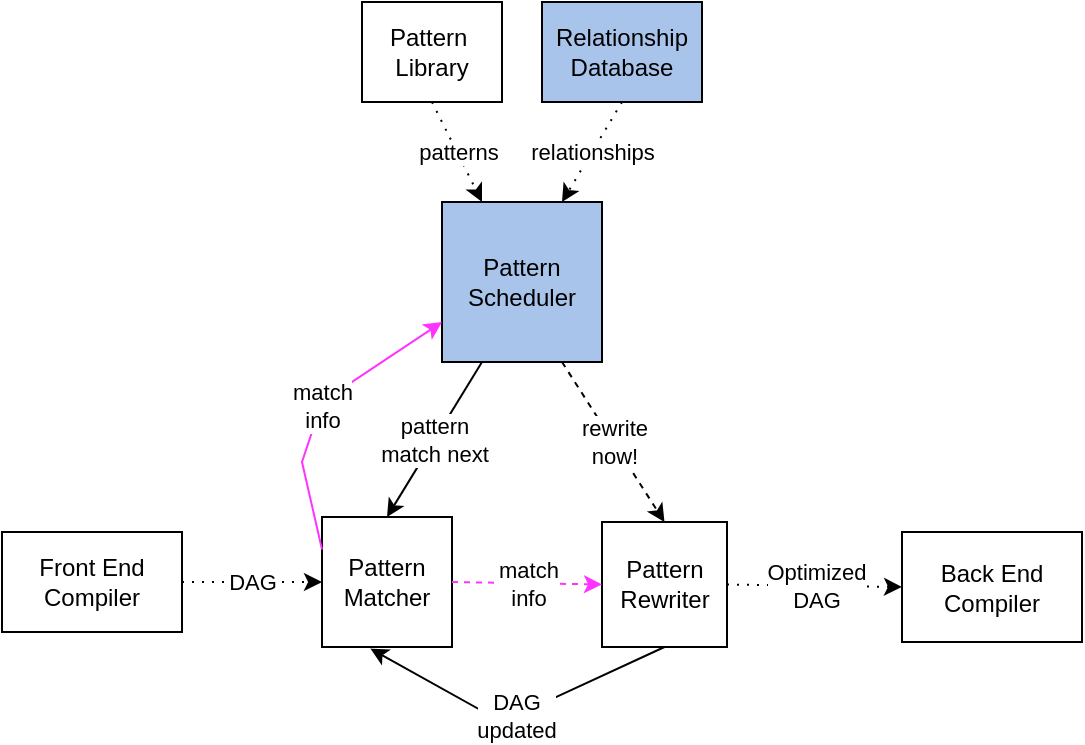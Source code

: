 <mxfile version="21.2.4" type="github">
  <diagram id="C5RBs43oDa-KdzZeNtuy" name="Page-1">
    <mxGraphModel dx="658" dy="466" grid="1" gridSize="10" guides="1" tooltips="1" connect="1" arrows="1" fold="1" page="1" pageScale="1" pageWidth="827" pageHeight="1169" math="0" shadow="0">
      <root>
        <mxCell id="WIyWlLk6GJQsqaUBKTNV-0" />
        <mxCell id="WIyWlLk6GJQsqaUBKTNV-1" parent="WIyWlLk6GJQsqaUBKTNV-0" />
        <mxCell id="UryUVVJRherXfPNVmYFZ-3" value="Pattern&lt;br&gt;Scheduler" style="whiteSpace=wrap;html=1;aspect=fixed;fillColor=#A9C4EB;" parent="WIyWlLk6GJQsqaUBKTNV-1" vertex="1">
          <mxGeometry x="290" y="170" width="80" height="80" as="geometry" />
        </mxCell>
        <mxCell id="UryUVVJRherXfPNVmYFZ-8" value="Front End &lt;br&gt;Compiler" style="rounded=0;whiteSpace=wrap;html=1;" parent="WIyWlLk6GJQsqaUBKTNV-1" vertex="1">
          <mxGeometry x="70" y="335" width="90" height="50" as="geometry" />
        </mxCell>
        <mxCell id="UryUVVJRherXfPNVmYFZ-9" value="" style="endArrow=classic;html=1;rounded=0;exitX=1;exitY=0.5;exitDx=0;exitDy=0;entryX=0;entryY=0.5;entryDx=0;entryDy=0;dashed=1;dashPattern=1 4;" parent="WIyWlLk6GJQsqaUBKTNV-1" source="UryUVVJRherXfPNVmYFZ-8" target="UryUVVJRherXfPNVmYFZ-18" edge="1">
          <mxGeometry relative="1" as="geometry">
            <mxPoint x="180" y="200" as="sourcePoint" />
            <mxPoint x="220" y="325" as="targetPoint" />
          </mxGeometry>
        </mxCell>
        <mxCell id="UryUVVJRherXfPNVmYFZ-10" value="DAG" style="edgeLabel;resizable=0;html=1;align=center;verticalAlign=middle;" parent="UryUVVJRherXfPNVmYFZ-9" connectable="0" vertex="1">
          <mxGeometry relative="1" as="geometry" />
        </mxCell>
        <mxCell id="UryUVVJRherXfPNVmYFZ-11" value="Pattern&amp;nbsp;&lt;br&gt;Library" style="rounded=0;whiteSpace=wrap;html=1;" parent="WIyWlLk6GJQsqaUBKTNV-1" vertex="1">
          <mxGeometry x="250" y="70" width="70" height="50" as="geometry" />
        </mxCell>
        <mxCell id="UryUVVJRherXfPNVmYFZ-12" value="Relationship&lt;br&gt;Database" style="rounded=0;whiteSpace=wrap;html=1;fillColor=#A9C4EB;" parent="WIyWlLk6GJQsqaUBKTNV-1" vertex="1">
          <mxGeometry x="340" y="70" width="80" height="50" as="geometry" />
        </mxCell>
        <mxCell id="UryUVVJRherXfPNVmYFZ-13" value="" style="endArrow=classic;html=1;rounded=0;exitX=0.5;exitY=1;exitDx=0;exitDy=0;entryX=0.25;entryY=0;entryDx=0;entryDy=0;dashed=1;dashPattern=1 4;" parent="WIyWlLk6GJQsqaUBKTNV-1" source="UryUVVJRherXfPNVmYFZ-11" target="UryUVVJRherXfPNVmYFZ-3" edge="1">
          <mxGeometry relative="1" as="geometry">
            <mxPoint x="270" y="230" as="sourcePoint" />
            <mxPoint x="370" y="230" as="targetPoint" />
          </mxGeometry>
        </mxCell>
        <mxCell id="UryUVVJRherXfPNVmYFZ-14" value="patterns" style="edgeLabel;resizable=0;html=1;align=center;verticalAlign=middle;" parent="UryUVVJRherXfPNVmYFZ-13" connectable="0" vertex="1">
          <mxGeometry relative="1" as="geometry" />
        </mxCell>
        <mxCell id="UryUVVJRherXfPNVmYFZ-15" value="" style="endArrow=classic;html=1;rounded=0;exitX=0.5;exitY=1;exitDx=0;exitDy=0;entryX=0.75;entryY=0;entryDx=0;entryDy=0;dashed=1;dashPattern=1 4;" parent="WIyWlLk6GJQsqaUBKTNV-1" source="UryUVVJRherXfPNVmYFZ-12" target="UryUVVJRherXfPNVmYFZ-3" edge="1">
          <mxGeometry relative="1" as="geometry">
            <mxPoint x="270" y="230" as="sourcePoint" />
            <mxPoint x="370" y="230" as="targetPoint" />
          </mxGeometry>
        </mxCell>
        <mxCell id="UryUVVJRherXfPNVmYFZ-16" value="relationships" style="edgeLabel;resizable=0;html=1;align=center;verticalAlign=middle;" parent="UryUVVJRherXfPNVmYFZ-15" connectable="0" vertex="1">
          <mxGeometry relative="1" as="geometry" />
        </mxCell>
        <mxCell id="UryUVVJRherXfPNVmYFZ-18" value="Pattern Matcher" style="whiteSpace=wrap;html=1;aspect=fixed;" parent="WIyWlLk6GJQsqaUBKTNV-1" vertex="1">
          <mxGeometry x="230" y="327.5" width="65" height="65" as="geometry" />
        </mxCell>
        <mxCell id="UryUVVJRherXfPNVmYFZ-19" value="Pattern&lt;br&gt;Rewriter" style="whiteSpace=wrap;html=1;aspect=fixed;" parent="WIyWlLk6GJQsqaUBKTNV-1" vertex="1">
          <mxGeometry x="370" y="330" width="62.5" height="62.5" as="geometry" />
        </mxCell>
        <mxCell id="UryUVVJRherXfPNVmYFZ-22" value="" style="endArrow=classic;html=1;rounded=0;exitX=0.25;exitY=1;exitDx=0;exitDy=0;entryX=0.5;entryY=0;entryDx=0;entryDy=0;" parent="WIyWlLk6GJQsqaUBKTNV-1" source="UryUVVJRherXfPNVmYFZ-3" target="UryUVVJRherXfPNVmYFZ-18" edge="1">
          <mxGeometry relative="1" as="geometry">
            <mxPoint x="270" y="260" as="sourcePoint" />
            <mxPoint x="370" y="260" as="targetPoint" />
          </mxGeometry>
        </mxCell>
        <mxCell id="UryUVVJRherXfPNVmYFZ-23" value="pattern &lt;br&gt;match next" style="edgeLabel;resizable=0;html=1;align=center;verticalAlign=middle;" parent="UryUVVJRherXfPNVmYFZ-22" connectable="0" vertex="1">
          <mxGeometry relative="1" as="geometry" />
        </mxCell>
        <mxCell id="UryUVVJRherXfPNVmYFZ-24" value="" style="endArrow=classic;html=1;rounded=0;entryX=0.5;entryY=0;entryDx=0;entryDy=0;exitX=0.75;exitY=1;exitDx=0;exitDy=0;dashed=1;" parent="WIyWlLk6GJQsqaUBKTNV-1" source="UryUVVJRherXfPNVmYFZ-3" target="UryUVVJRherXfPNVmYFZ-19" edge="1">
          <mxGeometry relative="1" as="geometry">
            <mxPoint x="332" y="250.0" as="sourcePoint" />
            <mxPoint x="384" y="328.5" as="targetPoint" />
          </mxGeometry>
        </mxCell>
        <mxCell id="UryUVVJRherXfPNVmYFZ-25" value="rewrite&lt;br&gt;now!" style="edgeLabel;resizable=0;html=1;align=center;verticalAlign=middle;" parent="UryUVVJRherXfPNVmYFZ-24" connectable="0" vertex="1">
          <mxGeometry relative="1" as="geometry" />
        </mxCell>
        <mxCell id="UryUVVJRherXfPNVmYFZ-26" value="" style="endArrow=classic;html=1;rounded=0;exitX=1;exitY=0.5;exitDx=0;exitDy=0;entryX=0;entryY=0.5;entryDx=0;entryDy=0;fillColor=#FF33FF;strokeColor=#FF33FF;dashed=1;" parent="WIyWlLk6GJQsqaUBKTNV-1" source="UryUVVJRherXfPNVmYFZ-18" target="UryUVVJRherXfPNVmYFZ-19" edge="1">
          <mxGeometry relative="1" as="geometry">
            <mxPoint x="260" y="290" as="sourcePoint" />
            <mxPoint x="360" y="290" as="targetPoint" />
          </mxGeometry>
        </mxCell>
        <mxCell id="UryUVVJRherXfPNVmYFZ-27" value="match&lt;br&gt;info" style="edgeLabel;resizable=0;html=1;align=center;verticalAlign=middle;" parent="UryUVVJRherXfPNVmYFZ-26" connectable="0" vertex="1">
          <mxGeometry relative="1" as="geometry" />
        </mxCell>
        <mxCell id="UryUVVJRherXfPNVmYFZ-29" value="" style="endArrow=classic;html=1;rounded=0;entryX=0;entryY=0.75;entryDx=0;entryDy=0;exitX=0;exitY=0.25;exitDx=0;exitDy=0;fillColor=#0077FF;strokeColor=#FF33FF;" parent="WIyWlLk6GJQsqaUBKTNV-1" source="UryUVVJRherXfPNVmYFZ-18" target="UryUVVJRherXfPNVmYFZ-3" edge="1">
          <mxGeometry relative="1" as="geometry">
            <mxPoint x="150" y="290" as="sourcePoint" />
            <mxPoint x="250" y="290" as="targetPoint" />
            <Array as="points">
              <mxPoint x="220" y="300" />
              <mxPoint x="230" y="270" />
            </Array>
          </mxGeometry>
        </mxCell>
        <mxCell id="UryUVVJRherXfPNVmYFZ-30" value="match&lt;br&gt;info" style="edgeLabel;resizable=0;html=1;align=center;verticalAlign=middle;" parent="UryUVVJRherXfPNVmYFZ-29" connectable="0" vertex="1">
          <mxGeometry relative="1" as="geometry" />
        </mxCell>
        <mxCell id="UryUVVJRherXfPNVmYFZ-31" value="" style="endArrow=classic;html=1;rounded=0;exitX=0.5;exitY=1;exitDx=0;exitDy=0;entryX=0.372;entryY=1.012;entryDx=0;entryDy=0;entryPerimeter=0;" parent="WIyWlLk6GJQsqaUBKTNV-1" source="UryUVVJRherXfPNVmYFZ-19" target="UryUVVJRherXfPNVmYFZ-18" edge="1">
          <mxGeometry relative="1" as="geometry">
            <mxPoint x="270" y="460" as="sourcePoint" />
            <mxPoint x="370" y="460" as="targetPoint" />
            <Array as="points">
              <mxPoint x="320" y="430" />
            </Array>
          </mxGeometry>
        </mxCell>
        <mxCell id="UryUVVJRherXfPNVmYFZ-32" value="DAG&lt;br&gt;updated" style="edgeLabel;resizable=0;html=1;align=center;verticalAlign=middle;" parent="UryUVVJRherXfPNVmYFZ-31" connectable="0" vertex="1">
          <mxGeometry relative="1" as="geometry" />
        </mxCell>
        <mxCell id="UryUVVJRherXfPNVmYFZ-33" value="" style="endArrow=classic;html=1;rounded=0;exitX=1;exitY=0.5;exitDx=0;exitDy=0;entryX=0;entryY=0.5;entryDx=0;entryDy=0;dashed=1;dashPattern=1 4;" parent="WIyWlLk6GJQsqaUBKTNV-1" source="UryUVVJRherXfPNVmYFZ-19" target="UryUVVJRherXfPNVmYFZ-35" edge="1">
          <mxGeometry relative="1" as="geometry">
            <mxPoint x="500" y="360" as="sourcePoint" />
            <mxPoint x="510" y="360" as="targetPoint" />
          </mxGeometry>
        </mxCell>
        <mxCell id="UryUVVJRherXfPNVmYFZ-34" value="Optimized&lt;br&gt;DAG" style="edgeLabel;resizable=0;html=1;align=center;verticalAlign=middle;" parent="UryUVVJRherXfPNVmYFZ-33" connectable="0" vertex="1">
          <mxGeometry relative="1" as="geometry" />
        </mxCell>
        <mxCell id="UryUVVJRherXfPNVmYFZ-35" value="Back End Compiler" style="rounded=0;whiteSpace=wrap;html=1;" parent="WIyWlLk6GJQsqaUBKTNV-1" vertex="1">
          <mxGeometry x="520" y="335" width="90" height="55" as="geometry" />
        </mxCell>
      </root>
    </mxGraphModel>
  </diagram>
</mxfile>
